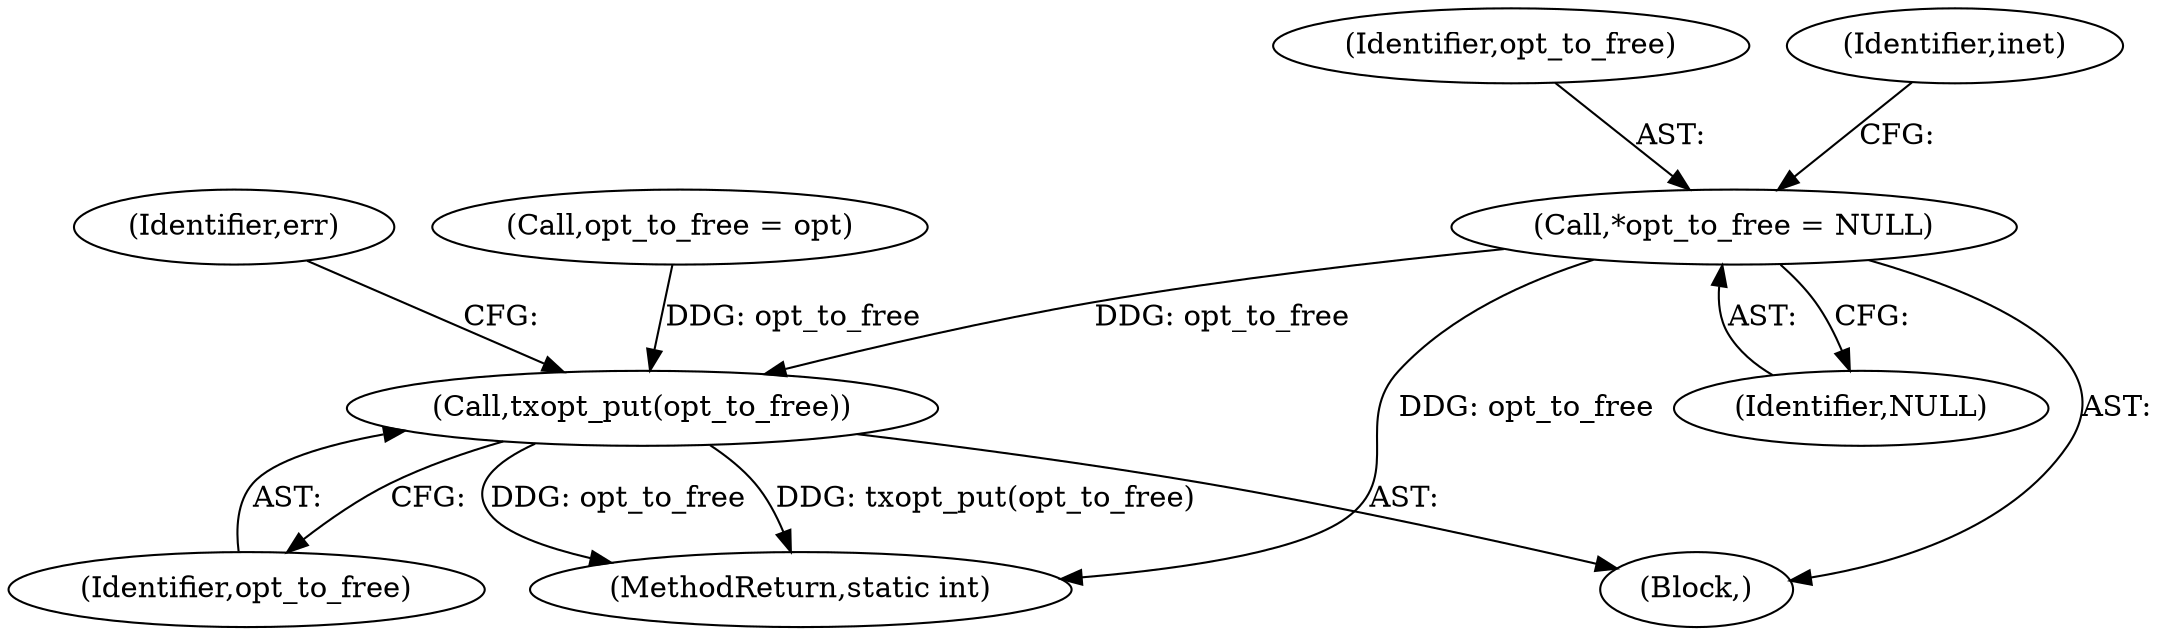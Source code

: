 digraph "0_linux_45f6fad84cc305103b28d73482b344d7f5b76f39_13@API" {
"1000112" [label="(Call,*opt_to_free = NULL)"];
"1000721" [label="(Call,txopt_put(opt_to_free))"];
"1000114" [label="(Identifier,NULL)"];
"1000110" [label="(Block,)"];
"1000463" [label="(Call,opt_to_free = opt)"];
"1000113" [label="(Identifier,opt_to_free)"];
"1000747" [label="(MethodReturn,static int)"];
"1000121" [label="(Identifier,inet)"];
"1000112" [label="(Call,*opt_to_free = NULL)"];
"1000722" [label="(Identifier,opt_to_free)"];
"1000721" [label="(Call,txopt_put(opt_to_free))"];
"1000726" [label="(Identifier,err)"];
"1000112" -> "1000110"  [label="AST: "];
"1000112" -> "1000114"  [label="CFG: "];
"1000113" -> "1000112"  [label="AST: "];
"1000114" -> "1000112"  [label="AST: "];
"1000121" -> "1000112"  [label="CFG: "];
"1000112" -> "1000747"  [label="DDG: opt_to_free"];
"1000112" -> "1000721"  [label="DDG: opt_to_free"];
"1000721" -> "1000110"  [label="AST: "];
"1000721" -> "1000722"  [label="CFG: "];
"1000722" -> "1000721"  [label="AST: "];
"1000726" -> "1000721"  [label="CFG: "];
"1000721" -> "1000747"  [label="DDG: txopt_put(opt_to_free)"];
"1000721" -> "1000747"  [label="DDG: opt_to_free"];
"1000463" -> "1000721"  [label="DDG: opt_to_free"];
}
